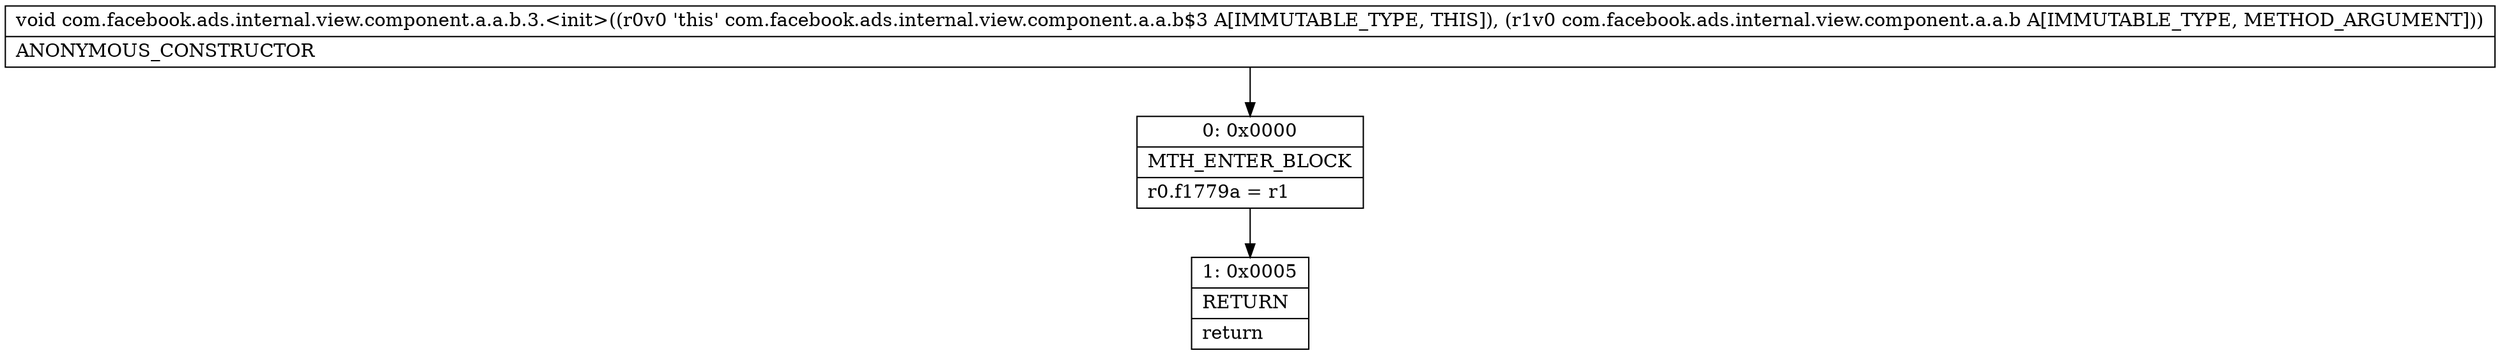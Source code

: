 digraph "CFG forcom.facebook.ads.internal.view.component.a.a.b.3.\<init\>(Lcom\/facebook\/ads\/internal\/view\/component\/a\/a\/b;)V" {
Node_0 [shape=record,label="{0\:\ 0x0000|MTH_ENTER_BLOCK\l|r0.f1779a = r1\l}"];
Node_1 [shape=record,label="{1\:\ 0x0005|RETURN\l|return\l}"];
MethodNode[shape=record,label="{void com.facebook.ads.internal.view.component.a.a.b.3.\<init\>((r0v0 'this' com.facebook.ads.internal.view.component.a.a.b$3 A[IMMUTABLE_TYPE, THIS]), (r1v0 com.facebook.ads.internal.view.component.a.a.b A[IMMUTABLE_TYPE, METHOD_ARGUMENT]))  | ANONYMOUS_CONSTRUCTOR\l}"];
MethodNode -> Node_0;
Node_0 -> Node_1;
}

